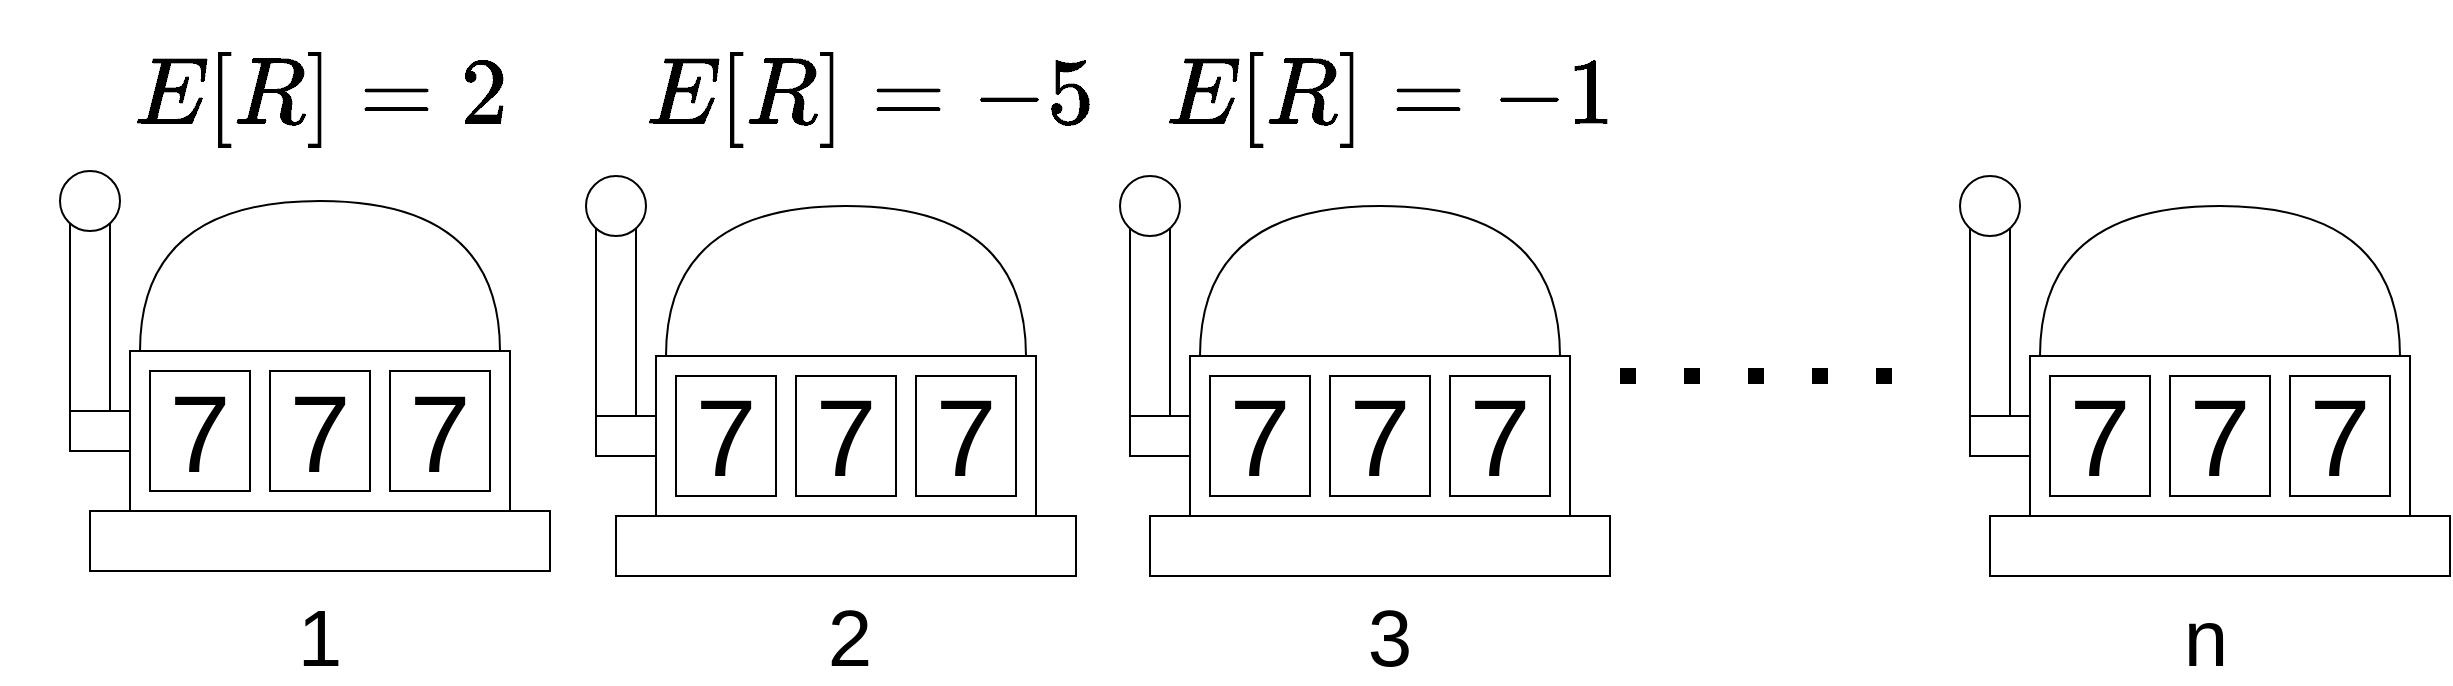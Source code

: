 <mxfile version="14.1.8" type="device"><diagram id="MIlMPqUgBIqYyud3XKIL" name="Page-1"><mxGraphModel dx="1551" dy="1380" grid="1" gridSize="10" guides="1" tooltips="1" connect="1" arrows="1" fold="1" page="1" pageScale="1" pageWidth="850" pageHeight="1100" math="1" shadow="0"><root><mxCell id="0"/><mxCell id="1" parent="0"/><mxCell id="CrxKZFz6IRDT5H420Tnt-15" value="" style="group" vertex="1" connectable="0" parent="1"><mxGeometry x="40" y="397.5" width="245" height="200" as="geometry"/></mxCell><mxCell id="CrxKZFz6IRDT5H420Tnt-1" value="" style="rounded=0;whiteSpace=wrap;html=1;" vertex="1" parent="CrxKZFz6IRDT5H420Tnt-15"><mxGeometry x="35" y="90" width="190" height="80" as="geometry"/></mxCell><mxCell id="CrxKZFz6IRDT5H420Tnt-2" value="" style="rounded=0;whiteSpace=wrap;html=1;" vertex="1" parent="CrxKZFz6IRDT5H420Tnt-15"><mxGeometry x="45" y="100" width="50" height="60" as="geometry"/></mxCell><mxCell id="CrxKZFz6IRDT5H420Tnt-3" value="" style="rounded=0;whiteSpace=wrap;html=1;" vertex="1" parent="CrxKZFz6IRDT5H420Tnt-15"><mxGeometry x="105" y="100" width="50" height="60" as="geometry"/></mxCell><mxCell id="CrxKZFz6IRDT5H420Tnt-4" value="" style="rounded=0;whiteSpace=wrap;html=1;" vertex="1" parent="CrxKZFz6IRDT5H420Tnt-15"><mxGeometry x="165" y="100" width="50" height="60" as="geometry"/></mxCell><mxCell id="CrxKZFz6IRDT5H420Tnt-5" value="" style="shape=or;whiteSpace=wrap;html=1;rotation=-90;" vertex="1" parent="CrxKZFz6IRDT5H420Tnt-15"><mxGeometry x="92.5" y="-37.5" width="75" height="180" as="geometry"/></mxCell><mxCell id="CrxKZFz6IRDT5H420Tnt-8" value="" style="rounded=0;whiteSpace=wrap;html=1;" vertex="1" parent="CrxKZFz6IRDT5H420Tnt-15"><mxGeometry x="5" y="120" width="30" height="20" as="geometry"/></mxCell><mxCell id="CrxKZFz6IRDT5H420Tnt-9" value="" style="rounded=0;whiteSpace=wrap;html=1;" vertex="1" parent="CrxKZFz6IRDT5H420Tnt-15"><mxGeometry x="5" y="20" width="20" height="100" as="geometry"/></mxCell><mxCell id="CrxKZFz6IRDT5H420Tnt-10" value="" style="ellipse;whiteSpace=wrap;html=1;" vertex="1" parent="CrxKZFz6IRDT5H420Tnt-15"><mxGeometry width="30" height="30" as="geometry"/></mxCell><mxCell id="CrxKZFz6IRDT5H420Tnt-11" value="&lt;font style=&quot;font-size: 55px&quot;&gt;7&lt;/font&gt;" style="text;html=1;strokeColor=none;fillColor=none;align=center;verticalAlign=middle;whiteSpace=wrap;rounded=0;" vertex="1" parent="CrxKZFz6IRDT5H420Tnt-15"><mxGeometry x="45" y="100" width="50" height="60" as="geometry"/></mxCell><mxCell id="CrxKZFz6IRDT5H420Tnt-12" value="&lt;font style=&quot;font-size: 55px&quot;&gt;7&lt;/font&gt;" style="text;html=1;strokeColor=none;fillColor=none;align=center;verticalAlign=middle;whiteSpace=wrap;rounded=0;" vertex="1" parent="CrxKZFz6IRDT5H420Tnt-15"><mxGeometry x="105" y="100" width="50" height="60" as="geometry"/></mxCell><mxCell id="CrxKZFz6IRDT5H420Tnt-13" value="&lt;font style=&quot;font-size: 55px&quot;&gt;7&lt;/font&gt;" style="text;html=1;strokeColor=none;fillColor=none;align=center;verticalAlign=middle;whiteSpace=wrap;rounded=0;" vertex="1" parent="CrxKZFz6IRDT5H420Tnt-15"><mxGeometry x="165" y="100" width="50" height="60" as="geometry"/></mxCell><mxCell id="CrxKZFz6IRDT5H420Tnt-14" value="" style="rounded=0;whiteSpace=wrap;html=1;" vertex="1" parent="CrxKZFz6IRDT5H420Tnt-15"><mxGeometry x="15" y="170" width="230" height="30" as="geometry"/></mxCell><mxCell id="CrxKZFz6IRDT5H420Tnt-16" value="" style="group" vertex="1" connectable="0" parent="1"><mxGeometry x="303" y="400" width="245" height="200" as="geometry"/></mxCell><mxCell id="CrxKZFz6IRDT5H420Tnt-17" value="" style="rounded=0;whiteSpace=wrap;html=1;" vertex="1" parent="CrxKZFz6IRDT5H420Tnt-16"><mxGeometry x="35" y="90" width="190" height="80" as="geometry"/></mxCell><mxCell id="CrxKZFz6IRDT5H420Tnt-18" value="" style="rounded=0;whiteSpace=wrap;html=1;" vertex="1" parent="CrxKZFz6IRDT5H420Tnt-16"><mxGeometry x="45" y="100" width="50" height="60" as="geometry"/></mxCell><mxCell id="CrxKZFz6IRDT5H420Tnt-19" value="" style="rounded=0;whiteSpace=wrap;html=1;" vertex="1" parent="CrxKZFz6IRDT5H420Tnt-16"><mxGeometry x="105" y="100" width="50" height="60" as="geometry"/></mxCell><mxCell id="CrxKZFz6IRDT5H420Tnt-20" value="" style="rounded=0;whiteSpace=wrap;html=1;" vertex="1" parent="CrxKZFz6IRDT5H420Tnt-16"><mxGeometry x="165" y="100" width="50" height="60" as="geometry"/></mxCell><mxCell id="CrxKZFz6IRDT5H420Tnt-21" value="" style="shape=or;whiteSpace=wrap;html=1;rotation=-90;" vertex="1" parent="CrxKZFz6IRDT5H420Tnt-16"><mxGeometry x="92.5" y="-37.5" width="75" height="180" as="geometry"/></mxCell><mxCell id="CrxKZFz6IRDT5H420Tnt-22" value="" style="rounded=0;whiteSpace=wrap;html=1;" vertex="1" parent="CrxKZFz6IRDT5H420Tnt-16"><mxGeometry x="5" y="120" width="30" height="20" as="geometry"/></mxCell><mxCell id="CrxKZFz6IRDT5H420Tnt-23" value="" style="rounded=0;whiteSpace=wrap;html=1;" vertex="1" parent="CrxKZFz6IRDT5H420Tnt-16"><mxGeometry x="5" y="20" width="20" height="100" as="geometry"/></mxCell><mxCell id="CrxKZFz6IRDT5H420Tnt-24" value="" style="ellipse;whiteSpace=wrap;html=1;" vertex="1" parent="CrxKZFz6IRDT5H420Tnt-16"><mxGeometry width="30" height="30" as="geometry"/></mxCell><mxCell id="CrxKZFz6IRDT5H420Tnt-25" value="&lt;font style=&quot;font-size: 55px&quot;&gt;7&lt;/font&gt;" style="text;html=1;strokeColor=none;fillColor=none;align=center;verticalAlign=middle;whiteSpace=wrap;rounded=0;" vertex="1" parent="CrxKZFz6IRDT5H420Tnt-16"><mxGeometry x="45" y="100" width="50" height="60" as="geometry"/></mxCell><mxCell id="CrxKZFz6IRDT5H420Tnt-26" value="&lt;font style=&quot;font-size: 55px&quot;&gt;7&lt;/font&gt;" style="text;html=1;strokeColor=none;fillColor=none;align=center;verticalAlign=middle;whiteSpace=wrap;rounded=0;" vertex="1" parent="CrxKZFz6IRDT5H420Tnt-16"><mxGeometry x="105" y="100" width="50" height="60" as="geometry"/></mxCell><mxCell id="CrxKZFz6IRDT5H420Tnt-27" value="&lt;font style=&quot;font-size: 55px&quot;&gt;7&lt;/font&gt;" style="text;html=1;strokeColor=none;fillColor=none;align=center;verticalAlign=middle;whiteSpace=wrap;rounded=0;" vertex="1" parent="CrxKZFz6IRDT5H420Tnt-16"><mxGeometry x="165" y="100" width="50" height="60" as="geometry"/></mxCell><mxCell id="CrxKZFz6IRDT5H420Tnt-28" value="" style="rounded=0;whiteSpace=wrap;html=1;" vertex="1" parent="CrxKZFz6IRDT5H420Tnt-16"><mxGeometry x="15" y="170" width="230" height="30" as="geometry"/></mxCell><mxCell id="CrxKZFz6IRDT5H420Tnt-29" value="" style="group" vertex="1" connectable="0" parent="1"><mxGeometry x="570" y="400" width="245" height="200" as="geometry"/></mxCell><mxCell id="CrxKZFz6IRDT5H420Tnt-30" value="" style="rounded=0;whiteSpace=wrap;html=1;" vertex="1" parent="CrxKZFz6IRDT5H420Tnt-29"><mxGeometry x="35" y="90" width="190" height="80" as="geometry"/></mxCell><mxCell id="CrxKZFz6IRDT5H420Tnt-31" value="" style="rounded=0;whiteSpace=wrap;html=1;" vertex="1" parent="CrxKZFz6IRDT5H420Tnt-29"><mxGeometry x="45" y="100" width="50" height="60" as="geometry"/></mxCell><mxCell id="CrxKZFz6IRDT5H420Tnt-32" value="" style="rounded=0;whiteSpace=wrap;html=1;" vertex="1" parent="CrxKZFz6IRDT5H420Tnt-29"><mxGeometry x="105" y="100" width="50" height="60" as="geometry"/></mxCell><mxCell id="CrxKZFz6IRDT5H420Tnt-33" value="" style="rounded=0;whiteSpace=wrap;html=1;" vertex="1" parent="CrxKZFz6IRDT5H420Tnt-29"><mxGeometry x="165" y="100" width="50" height="60" as="geometry"/></mxCell><mxCell id="CrxKZFz6IRDT5H420Tnt-34" value="" style="shape=or;whiteSpace=wrap;html=1;rotation=-90;" vertex="1" parent="CrxKZFz6IRDT5H420Tnt-29"><mxGeometry x="92.5" y="-37.5" width="75" height="180" as="geometry"/></mxCell><mxCell id="CrxKZFz6IRDT5H420Tnt-35" value="" style="rounded=0;whiteSpace=wrap;html=1;" vertex="1" parent="CrxKZFz6IRDT5H420Tnt-29"><mxGeometry x="5" y="120" width="30" height="20" as="geometry"/></mxCell><mxCell id="CrxKZFz6IRDT5H420Tnt-36" value="" style="rounded=0;whiteSpace=wrap;html=1;" vertex="1" parent="CrxKZFz6IRDT5H420Tnt-29"><mxGeometry x="5" y="20" width="20" height="100" as="geometry"/></mxCell><mxCell id="CrxKZFz6IRDT5H420Tnt-37" value="" style="ellipse;whiteSpace=wrap;html=1;" vertex="1" parent="CrxKZFz6IRDT5H420Tnt-29"><mxGeometry width="30" height="30" as="geometry"/></mxCell><mxCell id="CrxKZFz6IRDT5H420Tnt-38" value="&lt;font style=&quot;font-size: 55px&quot;&gt;7&lt;/font&gt;" style="text;html=1;strokeColor=none;fillColor=none;align=center;verticalAlign=middle;whiteSpace=wrap;rounded=0;" vertex="1" parent="CrxKZFz6IRDT5H420Tnt-29"><mxGeometry x="45" y="100" width="50" height="60" as="geometry"/></mxCell><mxCell id="CrxKZFz6IRDT5H420Tnt-39" value="&lt;font style=&quot;font-size: 55px&quot;&gt;7&lt;/font&gt;" style="text;html=1;strokeColor=none;fillColor=none;align=center;verticalAlign=middle;whiteSpace=wrap;rounded=0;" vertex="1" parent="CrxKZFz6IRDT5H420Tnt-29"><mxGeometry x="105" y="100" width="50" height="60" as="geometry"/></mxCell><mxCell id="CrxKZFz6IRDT5H420Tnt-40" value="&lt;font style=&quot;font-size: 55px&quot;&gt;7&lt;/font&gt;" style="text;html=1;strokeColor=none;fillColor=none;align=center;verticalAlign=middle;whiteSpace=wrap;rounded=0;" vertex="1" parent="CrxKZFz6IRDT5H420Tnt-29"><mxGeometry x="165" y="100" width="50" height="60" as="geometry"/></mxCell><mxCell id="CrxKZFz6IRDT5H420Tnt-41" value="" style="rounded=0;whiteSpace=wrap;html=1;" vertex="1" parent="CrxKZFz6IRDT5H420Tnt-29"><mxGeometry x="15" y="170" width="230" height="30" as="geometry"/></mxCell><mxCell id="CrxKZFz6IRDT5H420Tnt-42" value="" style="group" vertex="1" connectable="0" parent="1"><mxGeometry x="990" y="400" width="245" height="200" as="geometry"/></mxCell><mxCell id="CrxKZFz6IRDT5H420Tnt-43" value="" style="rounded=0;whiteSpace=wrap;html=1;" vertex="1" parent="CrxKZFz6IRDT5H420Tnt-42"><mxGeometry x="35" y="90" width="190" height="80" as="geometry"/></mxCell><mxCell id="CrxKZFz6IRDT5H420Tnt-44" value="" style="rounded=0;whiteSpace=wrap;html=1;" vertex="1" parent="CrxKZFz6IRDT5H420Tnt-42"><mxGeometry x="45" y="100" width="50" height="60" as="geometry"/></mxCell><mxCell id="CrxKZFz6IRDT5H420Tnt-45" value="" style="rounded=0;whiteSpace=wrap;html=1;" vertex="1" parent="CrxKZFz6IRDT5H420Tnt-42"><mxGeometry x="105" y="100" width="50" height="60" as="geometry"/></mxCell><mxCell id="CrxKZFz6IRDT5H420Tnt-46" value="" style="rounded=0;whiteSpace=wrap;html=1;" vertex="1" parent="CrxKZFz6IRDT5H420Tnt-42"><mxGeometry x="165" y="100" width="50" height="60" as="geometry"/></mxCell><mxCell id="CrxKZFz6IRDT5H420Tnt-47" value="" style="shape=or;whiteSpace=wrap;html=1;rotation=-90;" vertex="1" parent="CrxKZFz6IRDT5H420Tnt-42"><mxGeometry x="92.5" y="-37.5" width="75" height="180" as="geometry"/></mxCell><mxCell id="CrxKZFz6IRDT5H420Tnt-48" value="" style="rounded=0;whiteSpace=wrap;html=1;" vertex="1" parent="CrxKZFz6IRDT5H420Tnt-42"><mxGeometry x="5" y="120" width="30" height="20" as="geometry"/></mxCell><mxCell id="CrxKZFz6IRDT5H420Tnt-49" value="" style="rounded=0;whiteSpace=wrap;html=1;" vertex="1" parent="CrxKZFz6IRDT5H420Tnt-42"><mxGeometry x="5" y="20" width="20" height="100" as="geometry"/></mxCell><mxCell id="CrxKZFz6IRDT5H420Tnt-50" value="" style="ellipse;whiteSpace=wrap;html=1;" vertex="1" parent="CrxKZFz6IRDT5H420Tnt-42"><mxGeometry width="30" height="30" as="geometry"/></mxCell><mxCell id="CrxKZFz6IRDT5H420Tnt-51" value="&lt;font style=&quot;font-size: 55px&quot;&gt;7&lt;/font&gt;" style="text;html=1;strokeColor=none;fillColor=none;align=center;verticalAlign=middle;whiteSpace=wrap;rounded=0;" vertex="1" parent="CrxKZFz6IRDT5H420Tnt-42"><mxGeometry x="45" y="100" width="50" height="60" as="geometry"/></mxCell><mxCell id="CrxKZFz6IRDT5H420Tnt-52" value="&lt;font style=&quot;font-size: 55px&quot;&gt;7&lt;/font&gt;" style="text;html=1;strokeColor=none;fillColor=none;align=center;verticalAlign=middle;whiteSpace=wrap;rounded=0;" vertex="1" parent="CrxKZFz6IRDT5H420Tnt-42"><mxGeometry x="105" y="100" width="50" height="60" as="geometry"/></mxCell><mxCell id="CrxKZFz6IRDT5H420Tnt-53" value="&lt;font style=&quot;font-size: 55px&quot;&gt;7&lt;/font&gt;" style="text;html=1;strokeColor=none;fillColor=none;align=center;verticalAlign=middle;whiteSpace=wrap;rounded=0;" vertex="1" parent="CrxKZFz6IRDT5H420Tnt-42"><mxGeometry x="165" y="100" width="50" height="60" as="geometry"/></mxCell><mxCell id="CrxKZFz6IRDT5H420Tnt-54" value="" style="rounded=0;whiteSpace=wrap;html=1;" vertex="1" parent="CrxKZFz6IRDT5H420Tnt-42"><mxGeometry x="15" y="170" width="230" height="30" as="geometry"/></mxCell><mxCell id="CrxKZFz6IRDT5H420Tnt-57" value="&lt;font style=&quot;font-size: 40px&quot;&gt;1&lt;/font&gt;" style="text;html=1;strokeColor=none;fillColor=none;align=center;verticalAlign=middle;whiteSpace=wrap;rounded=0;" vertex="1" parent="1"><mxGeometry x="10" y="610" width="320" height="40" as="geometry"/></mxCell><mxCell id="CrxKZFz6IRDT5H420Tnt-58" value="&lt;span style=&quot;font-size: 40px&quot;&gt;2&lt;/span&gt;" style="text;html=1;strokeColor=none;fillColor=none;align=center;verticalAlign=middle;whiteSpace=wrap;rounded=0;" vertex="1" parent="1"><mxGeometry x="400" y="610" width="70" height="40" as="geometry"/></mxCell><mxCell id="CrxKZFz6IRDT5H420Tnt-59" value="&lt;span style=&quot;font-size: 40px&quot;&gt;3&lt;/span&gt;" style="text;html=1;strokeColor=none;fillColor=none;align=center;verticalAlign=middle;whiteSpace=wrap;rounded=0;" vertex="1" parent="1"><mxGeometry x="670" y="610" width="70" height="40" as="geometry"/></mxCell><mxCell id="CrxKZFz6IRDT5H420Tnt-60" value="&lt;span style=&quot;font-size: 40px&quot;&gt;n&lt;/span&gt;" style="text;html=1;strokeColor=none;fillColor=none;align=center;verticalAlign=middle;whiteSpace=wrap;rounded=0;" vertex="1" parent="1"><mxGeometry x="1077.5" y="610" width="70" height="40" as="geometry"/></mxCell><mxCell id="CrxKZFz6IRDT5H420Tnt-61" value="" style="endArrow=none;dashed=1;html=1;dashPattern=1 3;strokeWidth=8;" edge="1" parent="1"><mxGeometry width="50" height="50" relative="1" as="geometry"><mxPoint x="820" y="500" as="sourcePoint"/><mxPoint x="980" y="500" as="targetPoint"/></mxGeometry></mxCell><mxCell id="CrxKZFz6IRDT5H420Tnt-63" value="&lt;span style=&quot;font-size: 40px&quot;&gt;$$E[R] = 2$$&lt;/span&gt;" style="text;html=1;strokeColor=none;fillColor=none;align=center;verticalAlign=middle;whiteSpace=wrap;rounded=0;" vertex="1" parent="1"><mxGeometry x="67.5" y="340" width="205" height="40" as="geometry"/></mxCell><mxCell id="CrxKZFz6IRDT5H420Tnt-64" value="&lt;span style=&quot;font-size: 40px&quot;&gt;$$E[R] = -5$$&lt;/span&gt;" style="text;html=1;strokeColor=none;fillColor=none;align=center;verticalAlign=middle;whiteSpace=wrap;rounded=0;" vertex="1" parent="1"><mxGeometry x="343" y="340" width="205" height="40" as="geometry"/></mxCell><mxCell id="CrxKZFz6IRDT5H420Tnt-65" value="&lt;span style=&quot;font-size: 40px&quot;&gt;$$E[R] = -1$$&lt;/span&gt;" style="text;html=1;strokeColor=none;fillColor=none;align=center;verticalAlign=middle;whiteSpace=wrap;rounded=0;" vertex="1" parent="1"><mxGeometry x="602.5" y="340" width="205" height="40" as="geometry"/></mxCell></root></mxGraphModel></diagram></mxfile>